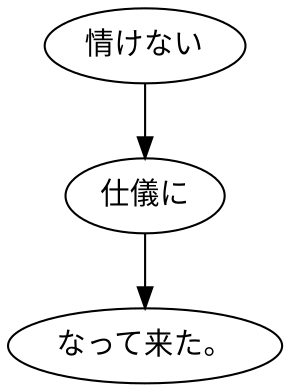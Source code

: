 digraph graph1196 {
	node0 [label="情けない"];
	node1 [label="仕儀に"];
	node2 [label="なって来た。"];
	node0 -> node1;
	node1 -> node2;
}
